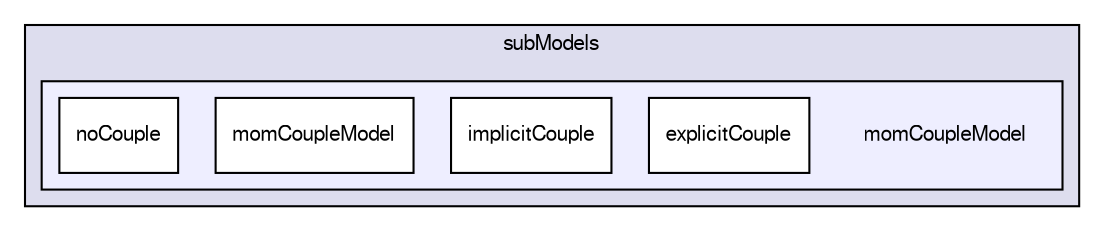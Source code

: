 digraph "/home/cgoniva/CFDEM/CFDEM-x.x-2.1.x/CFDEMcoupling-PUBLIC/src/lagrangian/cfdemParticle/subModels/momCoupleModel" {
  compound=true
  node [ fontsize="10", fontname="FreeSans"];
  edge [ labelfontsize="10", labelfontname="FreeSans"];
  subgraph clusterdir_b4405a94eb03d3869e7a57a48055cc50 {
    graph [ bgcolor="#ddddee", pencolor="black", label="subModels" fontname="FreeSans", fontsize="10", URL="dir_b4405a94eb03d3869e7a57a48055cc50.html"]
  subgraph clusterdir_dcb3aeab48fa39adb86db10c6424d70f {
    graph [ bgcolor="#eeeeff", pencolor="black", label="" URL="dir_dcb3aeab48fa39adb86db10c6424d70f.html"];
    dir_dcb3aeab48fa39adb86db10c6424d70f [shape=plaintext label="momCoupleModel"];
    dir_66c0784b599c9f3ea19257f7b24e67ba [shape=box label="explicitCouple" color="black" fillcolor="white" style="filled" URL="dir_66c0784b599c9f3ea19257f7b24e67ba.html"];
    dir_632ef886e0317a327e71200c4f5bfcf8 [shape=box label="implicitCouple" color="black" fillcolor="white" style="filled" URL="dir_632ef886e0317a327e71200c4f5bfcf8.html"];
    dir_07dee88fa00734b9f98c889d3dc9ca62 [shape=box label="momCoupleModel" color="black" fillcolor="white" style="filled" URL="dir_07dee88fa00734b9f98c889d3dc9ca62.html"];
    dir_83a98833010eccec5fff883e92969e6a [shape=box label="noCouple" color="black" fillcolor="white" style="filled" URL="dir_83a98833010eccec5fff883e92969e6a.html"];
  }
  }
}
